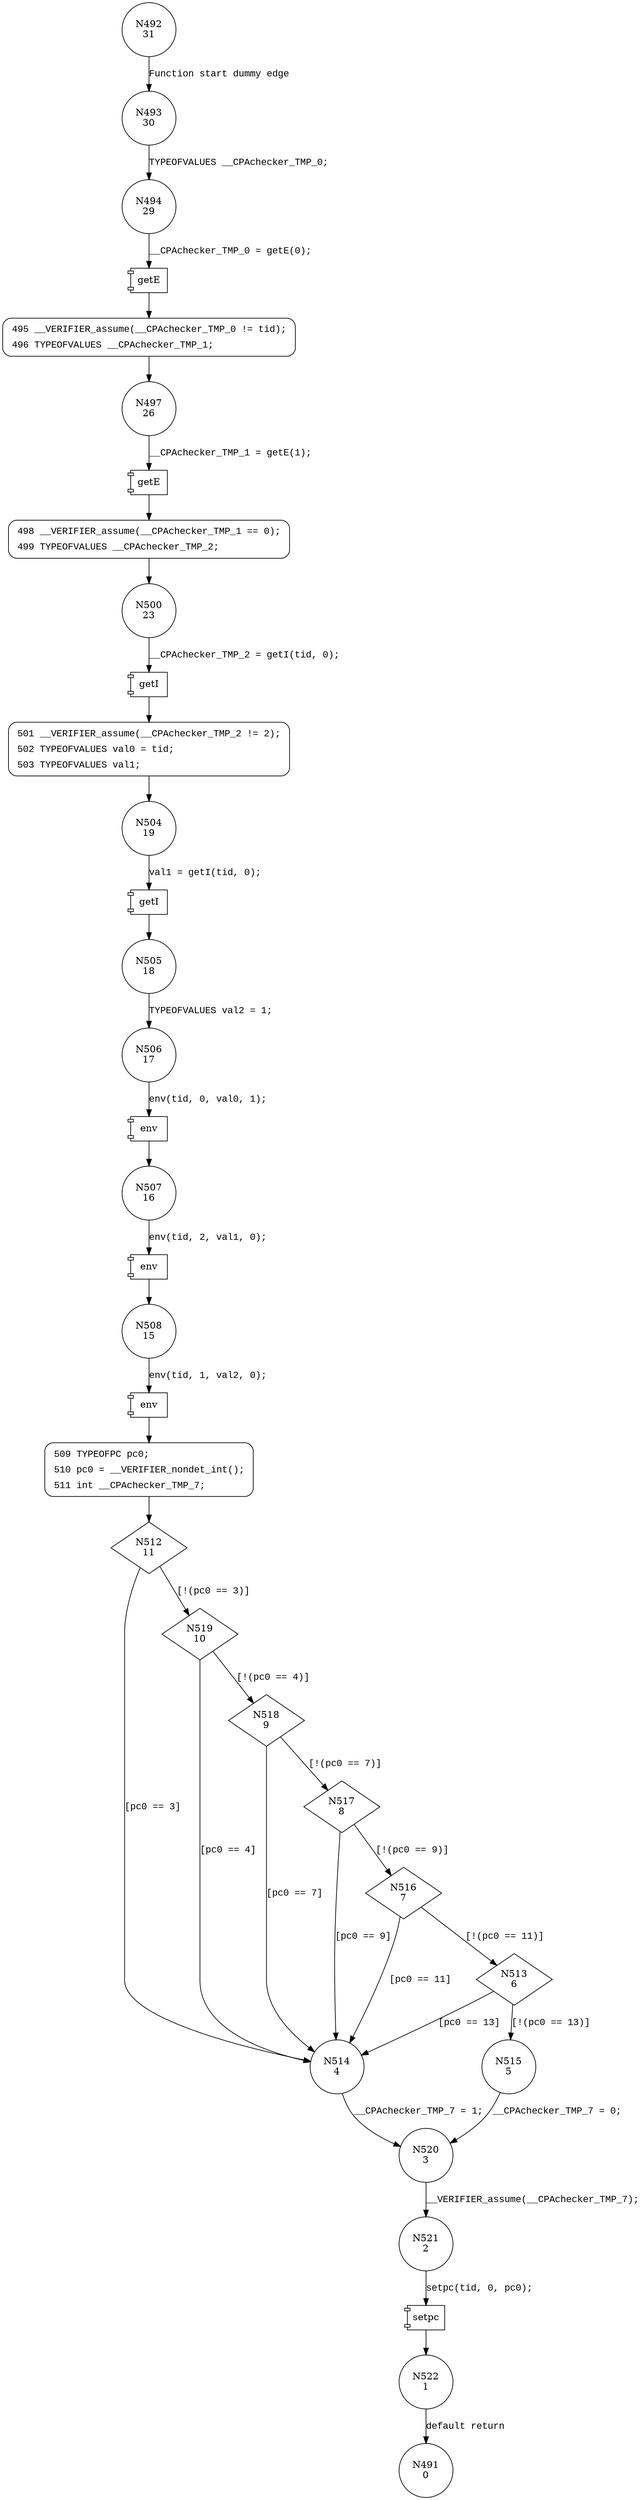 digraph _0_4 {
492 [shape="circle" label="N492\n31"]
493 [shape="circle" label="N493\n30"]
494 [shape="circle" label="N494\n29"]
495 [shape="circle" label="N495\n28"]
497 [shape="circle" label="N497\n26"]
498 [shape="circle" label="N498\n25"]
500 [shape="circle" label="N500\n23"]
501 [shape="circle" label="N501\n22"]
504 [shape="circle" label="N504\n19"]
505 [shape="circle" label="N505\n18"]
506 [shape="circle" label="N506\n17"]
507 [shape="circle" label="N507\n16"]
508 [shape="circle" label="N508\n15"]
509 [shape="circle" label="N509\n14"]
512 [shape="diamond" label="N512\n11"]
514 [shape="circle" label="N514\n4"]
519 [shape="diamond" label="N519\n10"]
518 [shape="diamond" label="N518\n9"]
517 [shape="diamond" label="N517\n8"]
516 [shape="diamond" label="N516\n7"]
513 [shape="diamond" label="N513\n6"]
515 [shape="circle" label="N515\n5"]
520 [shape="circle" label="N520\n3"]
521 [shape="circle" label="N521\n2"]
522 [shape="circle" label="N522\n1"]
491 [shape="circle" label="N491\n0"]
495 [style="filled,bold" penwidth="1" fillcolor="white" fontname="Courier New" shape="Mrecord" label=<<table border="0" cellborder="0" cellpadding="3" bgcolor="white"><tr><td align="right">495</td><td align="left">__VERIFIER_assume(__CPAchecker_TMP_0 != tid);</td></tr><tr><td align="right">496</td><td align="left">TYPEOFVALUES __CPAchecker_TMP_1;</td></tr></table>>]
495 -> 497[label=""]
498 [style="filled,bold" penwidth="1" fillcolor="white" fontname="Courier New" shape="Mrecord" label=<<table border="0" cellborder="0" cellpadding="3" bgcolor="white"><tr><td align="right">498</td><td align="left">__VERIFIER_assume(__CPAchecker_TMP_1 == 0);</td></tr><tr><td align="right">499</td><td align="left">TYPEOFVALUES __CPAchecker_TMP_2;</td></tr></table>>]
498 -> 500[label=""]
501 [style="filled,bold" penwidth="1" fillcolor="white" fontname="Courier New" shape="Mrecord" label=<<table border="0" cellborder="0" cellpadding="3" bgcolor="white"><tr><td align="right">501</td><td align="left">__VERIFIER_assume(__CPAchecker_TMP_2 != 2);</td></tr><tr><td align="right">502</td><td align="left">TYPEOFVALUES val0 = tid;</td></tr><tr><td align="right">503</td><td align="left">TYPEOFVALUES val1;</td></tr></table>>]
501 -> 504[label=""]
509 [style="filled,bold" penwidth="1" fillcolor="white" fontname="Courier New" shape="Mrecord" label=<<table border="0" cellborder="0" cellpadding="3" bgcolor="white"><tr><td align="right">509</td><td align="left">TYPEOFPC pc0;</td></tr><tr><td align="right">510</td><td align="left">pc0 = __VERIFIER_nondet_int();</td></tr><tr><td align="right">511</td><td align="left">int __CPAchecker_TMP_7;</td></tr></table>>]
509 -> 512[label=""]
492 -> 493 [label="Function start dummy edge" fontname="Courier New"]
100045 [shape="component" label="getE"]
494 -> 100045 [label="__CPAchecker_TMP_0 = getE(0);" fontname="Courier New"]
100045 -> 495 [label="" fontname="Courier New"]
100046 [shape="component" label="getE"]
497 -> 100046 [label="__CPAchecker_TMP_1 = getE(1);" fontname="Courier New"]
100046 -> 498 [label="" fontname="Courier New"]
100047 [shape="component" label="getI"]
500 -> 100047 [label="__CPAchecker_TMP_2 = getI(tid, 0);" fontname="Courier New"]
100047 -> 501 [label="" fontname="Courier New"]
100048 [shape="component" label="getI"]
504 -> 100048 [label="val1 = getI(tid, 0);" fontname="Courier New"]
100048 -> 505 [label="" fontname="Courier New"]
100049 [shape="component" label="env"]
506 -> 100049 [label="env(tid, 0, val0, 1);" fontname="Courier New"]
100049 -> 507 [label="" fontname="Courier New"]
100050 [shape="component" label="env"]
507 -> 100050 [label="env(tid, 2, val1, 0);" fontname="Courier New"]
100050 -> 508 [label="" fontname="Courier New"]
100051 [shape="component" label="env"]
508 -> 100051 [label="env(tid, 1, val2, 0);" fontname="Courier New"]
100051 -> 509 [label="" fontname="Courier New"]
512 -> 514 [label="[pc0 == 3]" fontname="Courier New"]
512 -> 519 [label="[!(pc0 == 3)]" fontname="Courier New"]
519 -> 514 [label="[pc0 == 4]" fontname="Courier New"]
519 -> 518 [label="[!(pc0 == 4)]" fontname="Courier New"]
518 -> 514 [label="[pc0 == 7]" fontname="Courier New"]
518 -> 517 [label="[!(pc0 == 7)]" fontname="Courier New"]
517 -> 514 [label="[pc0 == 9]" fontname="Courier New"]
517 -> 516 [label="[!(pc0 == 9)]" fontname="Courier New"]
516 -> 514 [label="[pc0 == 11]" fontname="Courier New"]
516 -> 513 [label="[!(pc0 == 11)]" fontname="Courier New"]
513 -> 514 [label="[pc0 == 13]" fontname="Courier New"]
513 -> 515 [label="[!(pc0 == 13)]" fontname="Courier New"]
520 -> 521 [label="__VERIFIER_assume(__CPAchecker_TMP_7);" fontname="Courier New"]
100052 [shape="component" label="setpc"]
521 -> 100052 [label="setpc(tid, 0, pc0);" fontname="Courier New"]
100052 -> 522 [label="" fontname="Courier New"]
514 -> 520 [label="__CPAchecker_TMP_7 = 1;" fontname="Courier New"]
493 -> 494 [label="TYPEOFVALUES __CPAchecker_TMP_0;" fontname="Courier New"]
505 -> 506 [label="TYPEOFVALUES val2 = 1;" fontname="Courier New"]
515 -> 520 [label="__CPAchecker_TMP_7 = 0;" fontname="Courier New"]
522 -> 491 [label="default return" fontname="Courier New"]
}